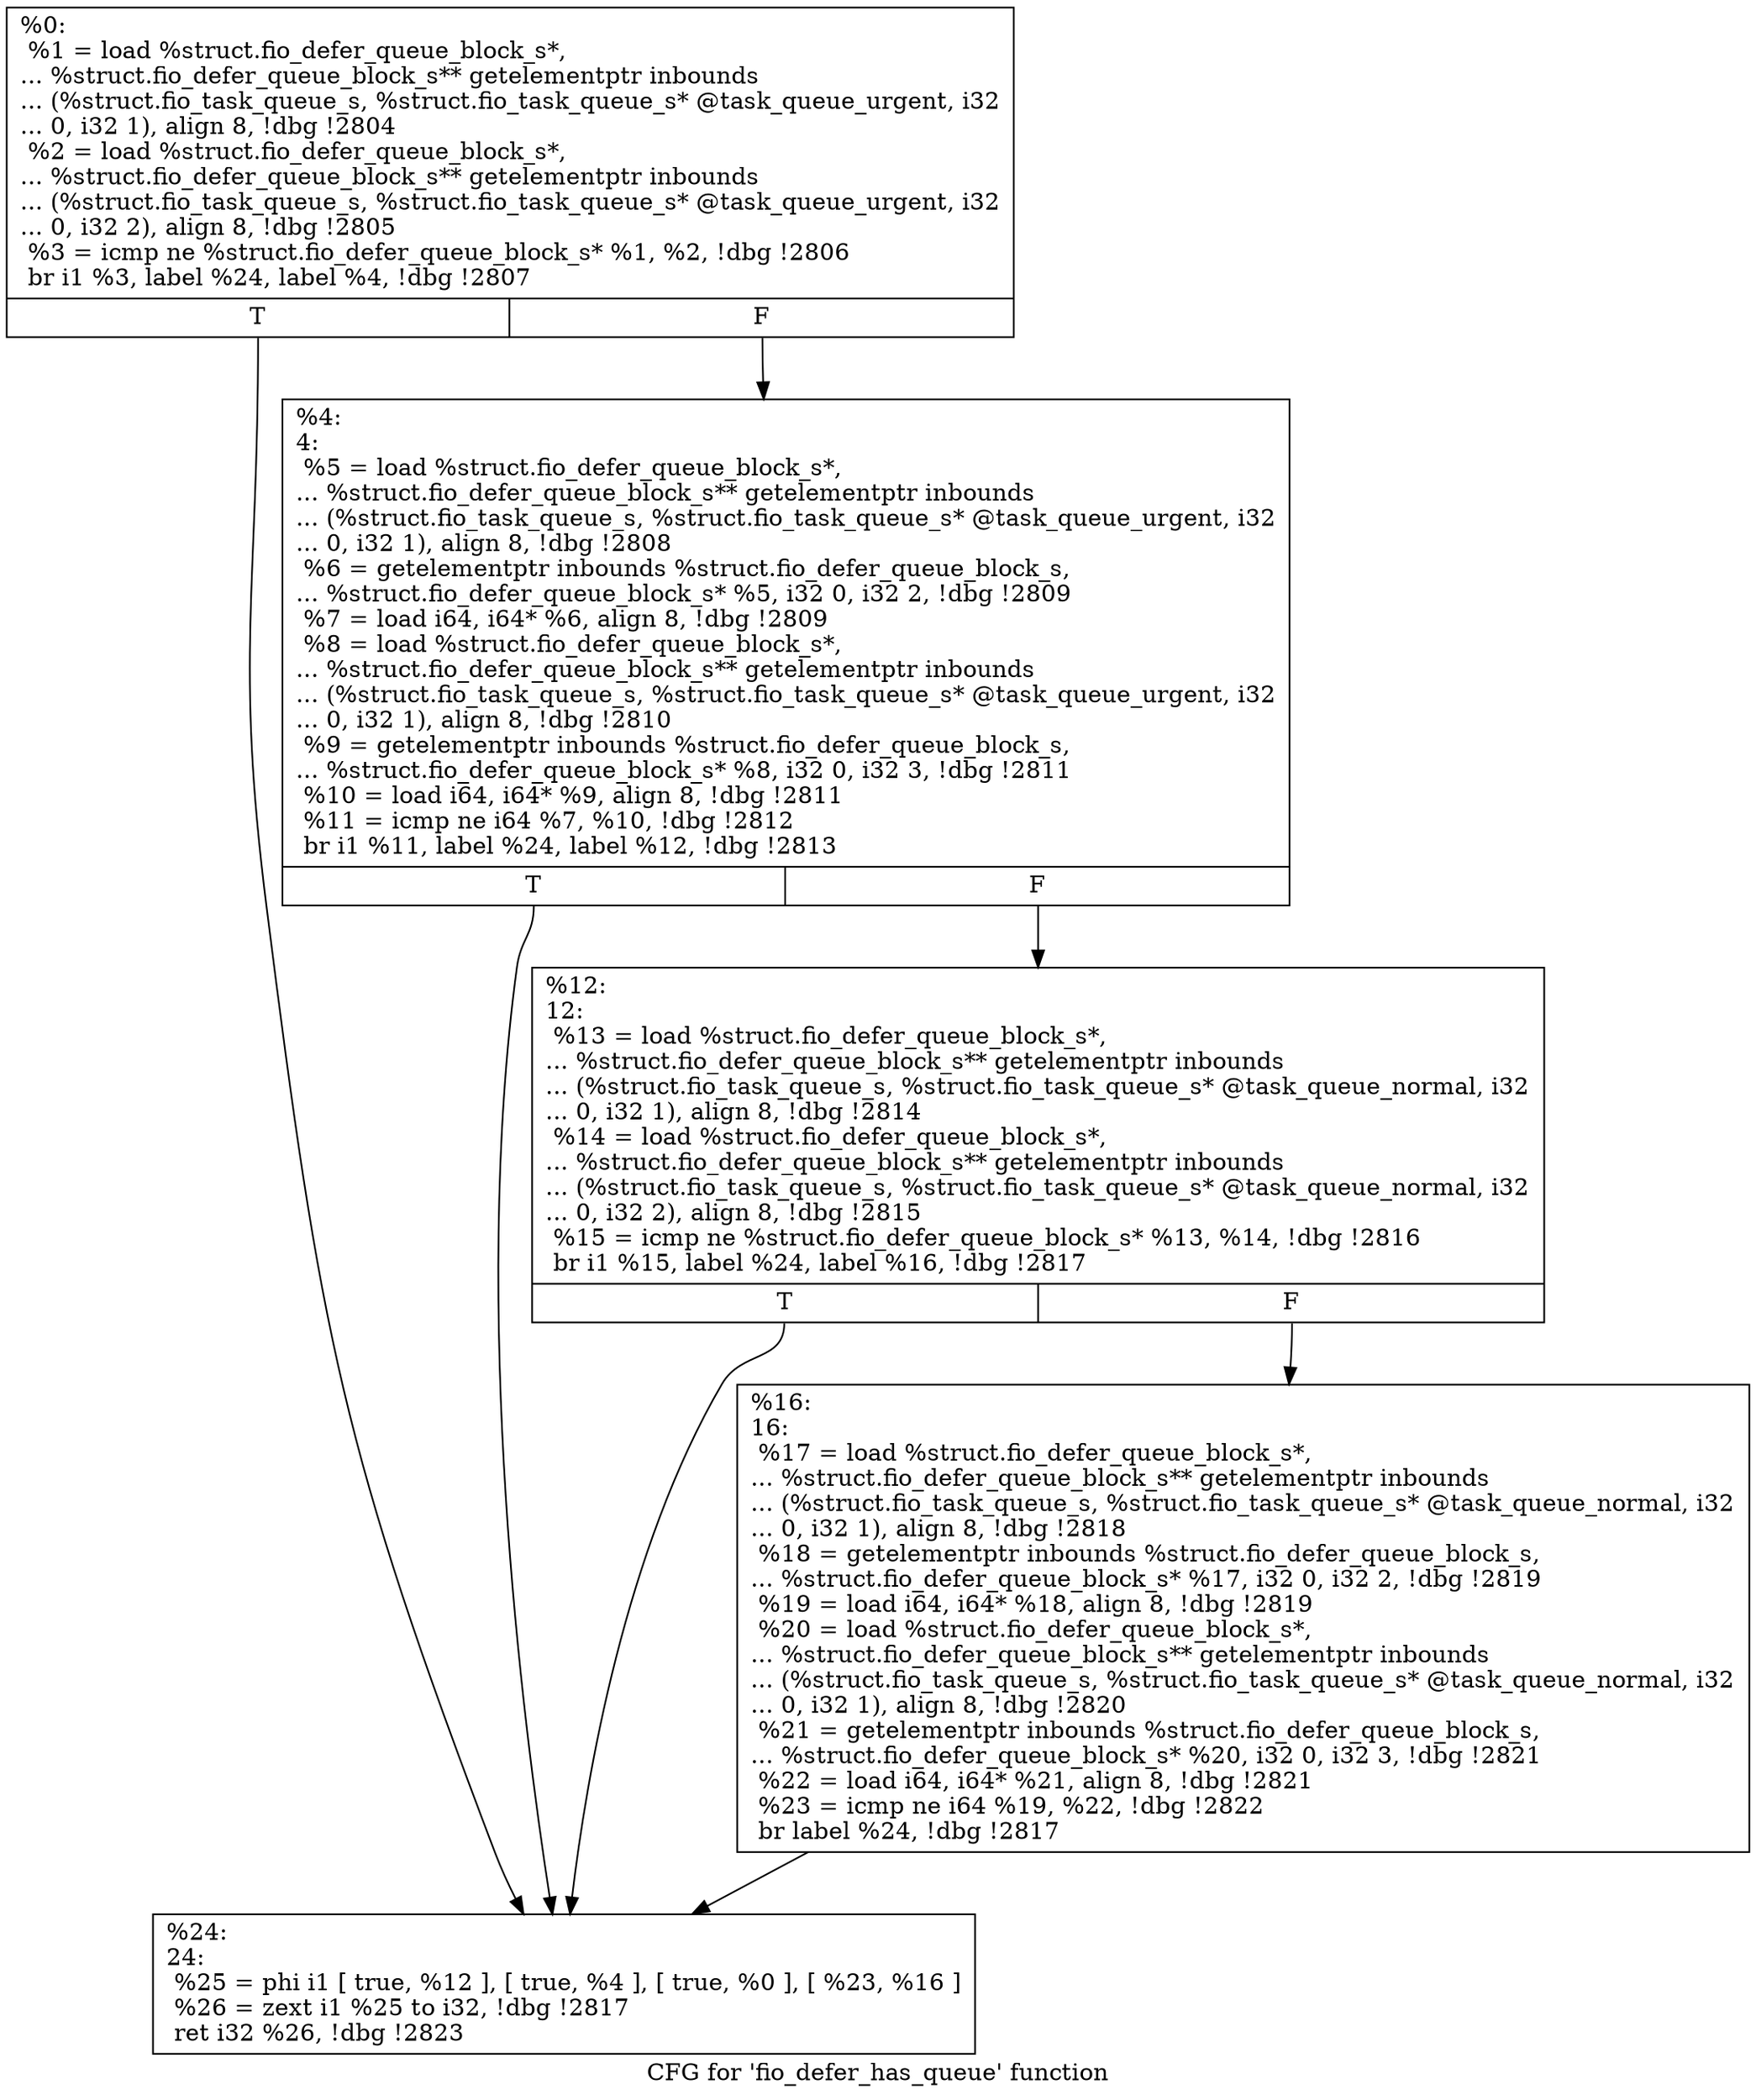 digraph "CFG for 'fio_defer_has_queue' function" {
	label="CFG for 'fio_defer_has_queue' function";

	Node0x5568516eaa50 [shape=record,label="{%0:\l  %1 = load %struct.fio_defer_queue_block_s*,\l... %struct.fio_defer_queue_block_s** getelementptr inbounds\l... (%struct.fio_task_queue_s, %struct.fio_task_queue_s* @task_queue_urgent, i32\l... 0, i32 1), align 8, !dbg !2804\l  %2 = load %struct.fio_defer_queue_block_s*,\l... %struct.fio_defer_queue_block_s** getelementptr inbounds\l... (%struct.fio_task_queue_s, %struct.fio_task_queue_s* @task_queue_urgent, i32\l... 0, i32 2), align 8, !dbg !2805\l  %3 = icmp ne %struct.fio_defer_queue_block_s* %1, %2, !dbg !2806\l  br i1 %3, label %24, label %4, !dbg !2807\l|{<s0>T|<s1>F}}"];
	Node0x5568516eaa50:s0 -> Node0x5568516ebdb0;
	Node0x5568516eaa50:s1 -> Node0x5568516ebcc0;
	Node0x5568516ebcc0 [shape=record,label="{%4:\l4:                                                \l  %5 = load %struct.fio_defer_queue_block_s*,\l... %struct.fio_defer_queue_block_s** getelementptr inbounds\l... (%struct.fio_task_queue_s, %struct.fio_task_queue_s* @task_queue_urgent, i32\l... 0, i32 1), align 8, !dbg !2808\l  %6 = getelementptr inbounds %struct.fio_defer_queue_block_s,\l... %struct.fio_defer_queue_block_s* %5, i32 0, i32 2, !dbg !2809\l  %7 = load i64, i64* %6, align 8, !dbg !2809\l  %8 = load %struct.fio_defer_queue_block_s*,\l... %struct.fio_defer_queue_block_s** getelementptr inbounds\l... (%struct.fio_task_queue_s, %struct.fio_task_queue_s* @task_queue_urgent, i32\l... 0, i32 1), align 8, !dbg !2810\l  %9 = getelementptr inbounds %struct.fio_defer_queue_block_s,\l... %struct.fio_defer_queue_block_s* %8, i32 0, i32 3, !dbg !2811\l  %10 = load i64, i64* %9, align 8, !dbg !2811\l  %11 = icmp ne i64 %7, %10, !dbg !2812\l  br i1 %11, label %24, label %12, !dbg !2813\l|{<s0>T|<s1>F}}"];
	Node0x5568516ebcc0:s0 -> Node0x5568516ebdb0;
	Node0x5568516ebcc0:s1 -> Node0x5568516ebd10;
	Node0x5568516ebd10 [shape=record,label="{%12:\l12:                                               \l  %13 = load %struct.fio_defer_queue_block_s*,\l... %struct.fio_defer_queue_block_s** getelementptr inbounds\l... (%struct.fio_task_queue_s, %struct.fio_task_queue_s* @task_queue_normal, i32\l... 0, i32 1), align 8, !dbg !2814\l  %14 = load %struct.fio_defer_queue_block_s*,\l... %struct.fio_defer_queue_block_s** getelementptr inbounds\l... (%struct.fio_task_queue_s, %struct.fio_task_queue_s* @task_queue_normal, i32\l... 0, i32 2), align 8, !dbg !2815\l  %15 = icmp ne %struct.fio_defer_queue_block_s* %13, %14, !dbg !2816\l  br i1 %15, label %24, label %16, !dbg !2817\l|{<s0>T|<s1>F}}"];
	Node0x5568516ebd10:s0 -> Node0x5568516ebdb0;
	Node0x5568516ebd10:s1 -> Node0x5568516ebd60;
	Node0x5568516ebd60 [shape=record,label="{%16:\l16:                                               \l  %17 = load %struct.fio_defer_queue_block_s*,\l... %struct.fio_defer_queue_block_s** getelementptr inbounds\l... (%struct.fio_task_queue_s, %struct.fio_task_queue_s* @task_queue_normal, i32\l... 0, i32 1), align 8, !dbg !2818\l  %18 = getelementptr inbounds %struct.fio_defer_queue_block_s,\l... %struct.fio_defer_queue_block_s* %17, i32 0, i32 2, !dbg !2819\l  %19 = load i64, i64* %18, align 8, !dbg !2819\l  %20 = load %struct.fio_defer_queue_block_s*,\l... %struct.fio_defer_queue_block_s** getelementptr inbounds\l... (%struct.fio_task_queue_s, %struct.fio_task_queue_s* @task_queue_normal, i32\l... 0, i32 1), align 8, !dbg !2820\l  %21 = getelementptr inbounds %struct.fio_defer_queue_block_s,\l... %struct.fio_defer_queue_block_s* %20, i32 0, i32 3, !dbg !2821\l  %22 = load i64, i64* %21, align 8, !dbg !2821\l  %23 = icmp ne i64 %19, %22, !dbg !2822\l  br label %24, !dbg !2817\l}"];
	Node0x5568516ebd60 -> Node0x5568516ebdb0;
	Node0x5568516ebdb0 [shape=record,label="{%24:\l24:                                               \l  %25 = phi i1 [ true, %12 ], [ true, %4 ], [ true, %0 ], [ %23, %16 ]\l  %26 = zext i1 %25 to i32, !dbg !2817\l  ret i32 %26, !dbg !2823\l}"];
}
